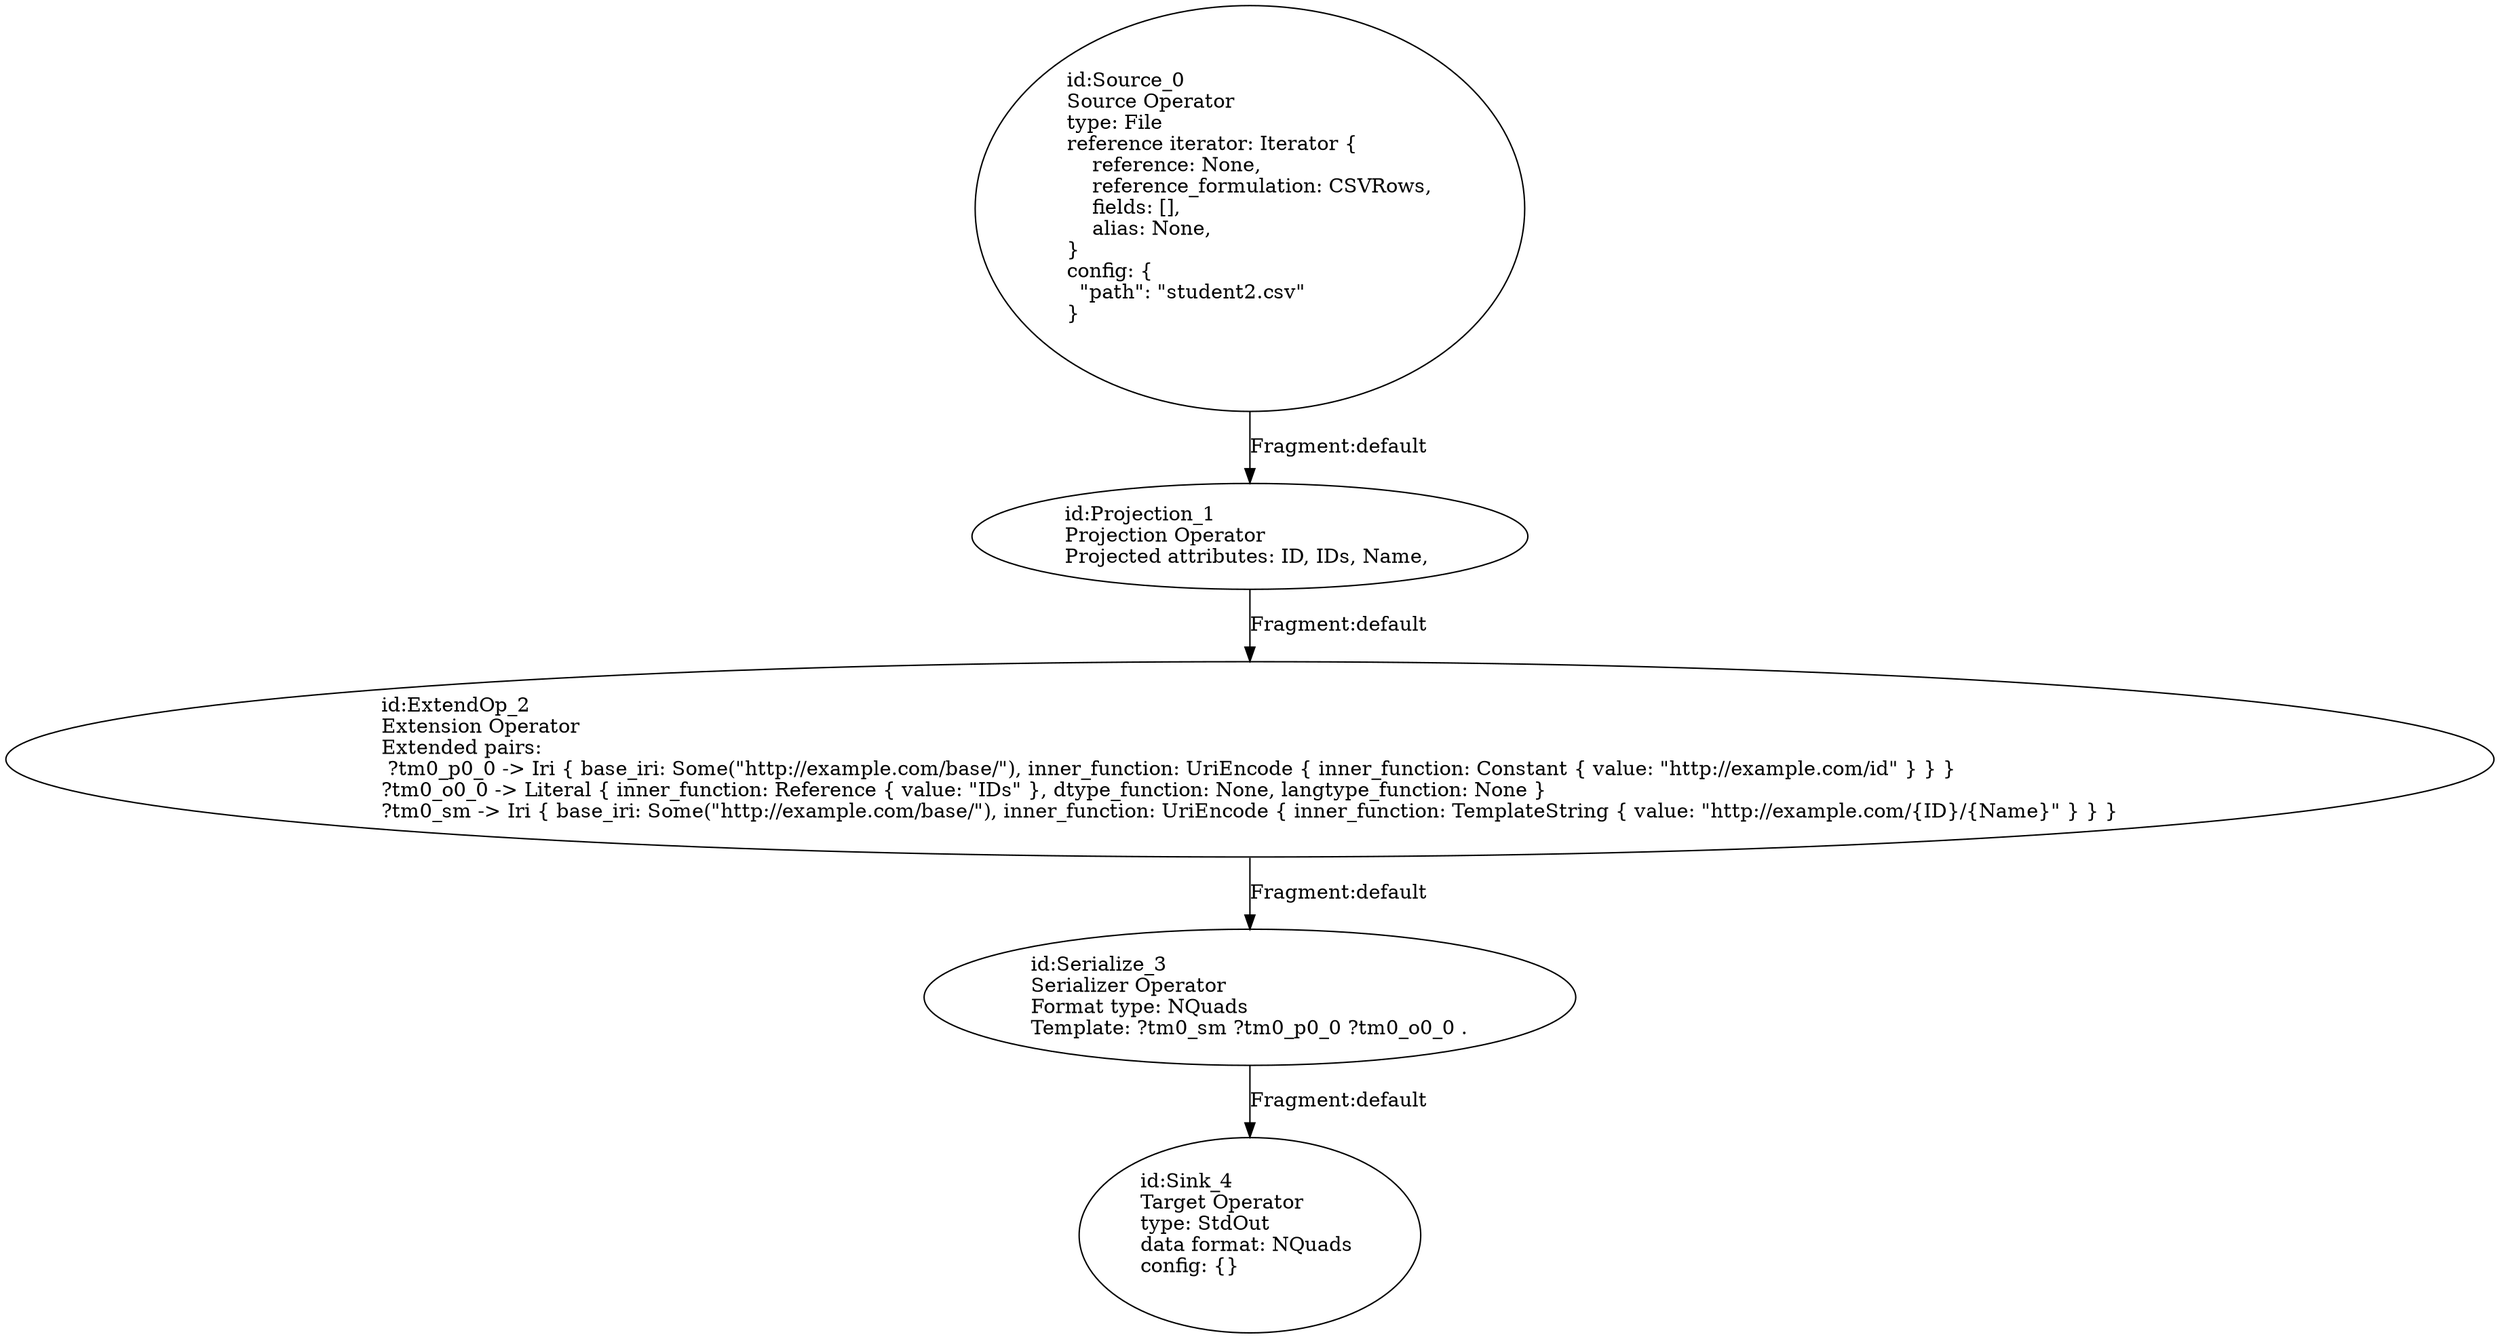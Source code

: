 digraph {
    0 [ label = "id:Source_0 \lSource Operator\ltype: File \lreference iterator: Iterator {\l    reference: None,\l    reference_formulation: CSVRows,\l    fields: [],\l    alias: None,\l} \lconfig: {\l  \"path\": \"student2.csv\"\l}\l             " ]
    1 [ label = "id:Projection_1 \lProjection Operator\lProjected attributes: ID, IDs, Name, " ]
    2 [ label = "id:ExtendOp_2 \lExtension Operator\lExtended pairs: \l ?tm0_p0_0 -> Iri { base_iri: Some(\"http://example.com/base/\"), inner_function: UriEncode { inner_function: Constant { value: \"http://example.com/id\" } } }\l?tm0_o0_0 -> Literal { inner_function: Reference { value: \"IDs\" }, dtype_function: None, langtype_function: None }\l?tm0_sm -> Iri { base_iri: Some(\"http://example.com/base/\"), inner_function: UriEncode { inner_function: TemplateString { value: \"http://example.com/{ID}/{Name}\" } } }" ]
    3 [ label = "id:Serialize_3 \lSerializer Operator\lFormat type: NQuads\lTemplate: ?tm0_sm ?tm0_p0_0 ?tm0_o0_0 ." ]
    4 [ label = "id:Sink_4 \lTarget Operator\ltype: StdOut \ldata format: NQuads \lconfig: {}\l             " ]
    0 -> 1 [ label = "Fragment:default" ]
    1 -> 2 [ label = "Fragment:default" ]
    2 -> 3 [ label = "Fragment:default" ]
    3 -> 4 [ label = "Fragment:default" ]
}
